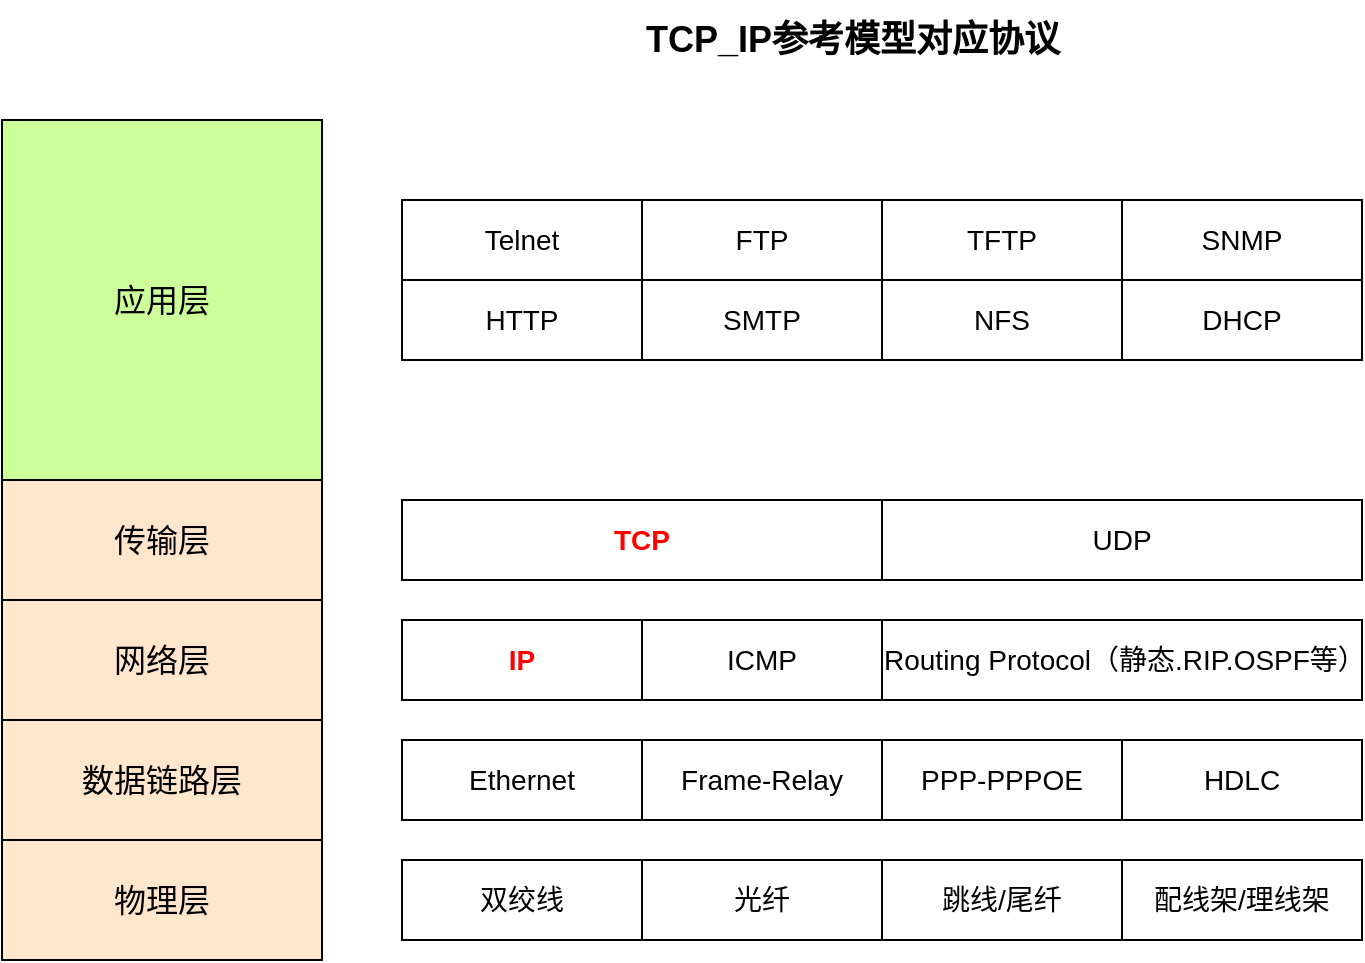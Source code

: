 <mxfile>
    <diagram id="KnxmgnudgqGiJWSHdmvA" name="Page-1">
        <mxGraphModel dx="1174" dy="906" grid="1" gridSize="10" guides="1" tooltips="1" connect="1" arrows="1" fold="1" page="1" pageScale="1" pageWidth="1200" pageHeight="1920" math="0" shadow="0">
            <root>
                <mxCell id="0"/>
                <mxCell id="1" parent="0"/>
                <mxCell id="19" value="应用层" style="rounded=0;whiteSpace=wrap;html=1;fontSize=16;fillColor=#CCFF99;" parent="1" vertex="1">
                    <mxGeometry x="360" y="200" width="160" height="180" as="geometry"/>
                </mxCell>
                <mxCell id="22" value="传输层" style="rounded=0;whiteSpace=wrap;html=1;fontSize=16;fillColor=#FFE6CC;" parent="1" vertex="1">
                    <mxGeometry x="360" y="380" width="160" height="60" as="geometry"/>
                </mxCell>
                <mxCell id="23" value="网络层" style="rounded=0;whiteSpace=wrap;html=1;fontSize=16;fillColor=#FFE6CC;" parent="1" vertex="1">
                    <mxGeometry x="360" y="440" width="160" height="60" as="geometry"/>
                </mxCell>
                <mxCell id="24" value="数据链路层" style="rounded=0;whiteSpace=wrap;html=1;fontSize=16;fillColor=#FFE6CC;" parent="1" vertex="1">
                    <mxGeometry x="360" y="500" width="160" height="60" as="geometry"/>
                </mxCell>
                <mxCell id="25" value="物理层" style="rounded=0;whiteSpace=wrap;html=1;fontSize=16;fillColor=#FFE6CC;" parent="1" vertex="1">
                    <mxGeometry x="360" y="560" width="160" height="60" as="geometry"/>
                </mxCell>
                <mxCell id="39" value="&lt;span style=&quot;font-size: 18px;&quot;&gt;&lt;b&gt;TCP_IP参考模型对应协议&lt;/b&gt;&lt;/span&gt;" style="text;html=1;align=center;verticalAlign=middle;resizable=0;points=[];autosize=1;strokeColor=none;fillColor=none;" parent="1" vertex="1">
                    <mxGeometry x="670" y="140" width="230" height="40" as="geometry"/>
                </mxCell>
                <mxCell id="65" value="Telnet" style="rounded=0;whiteSpace=wrap;html=1;fontSize=14;" vertex="1" parent="1">
                    <mxGeometry x="560" y="240" width="120" height="40" as="geometry"/>
                </mxCell>
                <mxCell id="66" value="FTP" style="rounded=0;whiteSpace=wrap;html=1;fontSize=14;" vertex="1" parent="1">
                    <mxGeometry x="680" y="240" width="120" height="40" as="geometry"/>
                </mxCell>
                <mxCell id="67" value="HTTP" style="rounded=0;whiteSpace=wrap;html=1;fontSize=14;" vertex="1" parent="1">
                    <mxGeometry x="560" y="280" width="120" height="40" as="geometry"/>
                </mxCell>
                <mxCell id="68" value="SMTP" style="rounded=0;whiteSpace=wrap;html=1;fontSize=14;" vertex="1" parent="1">
                    <mxGeometry x="680" y="280" width="120" height="40" as="geometry"/>
                </mxCell>
                <mxCell id="69" value="TFTP" style="rounded=0;whiteSpace=wrap;html=1;fontSize=14;" vertex="1" parent="1">
                    <mxGeometry x="800" y="240" width="120" height="40" as="geometry"/>
                </mxCell>
                <mxCell id="70" value="SNMP" style="rounded=0;whiteSpace=wrap;html=1;fontSize=14;" vertex="1" parent="1">
                    <mxGeometry x="920" y="240" width="120" height="40" as="geometry"/>
                </mxCell>
                <mxCell id="71" value="NFS" style="rounded=0;whiteSpace=wrap;html=1;fontSize=14;" vertex="1" parent="1">
                    <mxGeometry x="800" y="280" width="120" height="40" as="geometry"/>
                </mxCell>
                <mxCell id="72" value="DHCP" style="rounded=0;whiteSpace=wrap;html=1;fontSize=14;" vertex="1" parent="1">
                    <mxGeometry x="920" y="280" width="120" height="40" as="geometry"/>
                </mxCell>
                <mxCell id="73" value="TCP" style="rounded=0;whiteSpace=wrap;html=1;fontSize=14;fontColor=#FF0000;fontStyle=1" vertex="1" parent="1">
                    <mxGeometry x="560" y="390" width="240" height="40" as="geometry"/>
                </mxCell>
                <mxCell id="74" value="UDP" style="rounded=0;whiteSpace=wrap;html=1;fontSize=14;" vertex="1" parent="1">
                    <mxGeometry x="800" y="390" width="240" height="40" as="geometry"/>
                </mxCell>
                <mxCell id="77" value="IP" style="rounded=0;whiteSpace=wrap;html=1;fontSize=14;fontColor=#FF0000;fontStyle=1" vertex="1" parent="1">
                    <mxGeometry x="560" y="450" width="120" height="40" as="geometry"/>
                </mxCell>
                <mxCell id="78" value="ICMP" style="rounded=0;whiteSpace=wrap;html=1;fontSize=14;" vertex="1" parent="1">
                    <mxGeometry x="680" y="450" width="120" height="40" as="geometry"/>
                </mxCell>
                <mxCell id="81" value="Routing Protocol（静态.RIP.OSPF等）" style="rounded=0;whiteSpace=wrap;html=1;fontSize=14;" vertex="1" parent="1">
                    <mxGeometry x="800" y="450" width="240" height="40" as="geometry"/>
                </mxCell>
                <mxCell id="85" value="Ethernet" style="rounded=0;whiteSpace=wrap;html=1;fontSize=14;" vertex="1" parent="1">
                    <mxGeometry x="560" y="510" width="120" height="40" as="geometry"/>
                </mxCell>
                <mxCell id="86" value="Frame-Relay" style="rounded=0;whiteSpace=wrap;html=1;fontSize=14;" vertex="1" parent="1">
                    <mxGeometry x="680" y="510" width="120" height="40" as="geometry"/>
                </mxCell>
                <mxCell id="87" value="PPP-PPPOE" style="rounded=0;whiteSpace=wrap;html=1;fontSize=14;" vertex="1" parent="1">
                    <mxGeometry x="800" y="510" width="120" height="40" as="geometry"/>
                </mxCell>
                <mxCell id="88" value="HDLC" style="rounded=0;whiteSpace=wrap;html=1;fontSize=14;" vertex="1" parent="1">
                    <mxGeometry x="920" y="510" width="120" height="40" as="geometry"/>
                </mxCell>
                <mxCell id="89" value="双绞线" style="rounded=0;whiteSpace=wrap;html=1;fontSize=14;" vertex="1" parent="1">
                    <mxGeometry x="560" y="570" width="120" height="40" as="geometry"/>
                </mxCell>
                <mxCell id="90" value="光纤" style="rounded=0;whiteSpace=wrap;html=1;fontSize=14;" vertex="1" parent="1">
                    <mxGeometry x="680" y="570" width="120" height="40" as="geometry"/>
                </mxCell>
                <mxCell id="91" value="跳线/尾纤" style="rounded=0;whiteSpace=wrap;html=1;fontSize=14;" vertex="1" parent="1">
                    <mxGeometry x="800" y="570" width="120" height="40" as="geometry"/>
                </mxCell>
                <mxCell id="92" value="配线架/理线架" style="rounded=0;whiteSpace=wrap;html=1;fontSize=14;" vertex="1" parent="1">
                    <mxGeometry x="920" y="570" width="120" height="40" as="geometry"/>
                </mxCell>
            </root>
        </mxGraphModel>
    </diagram>
</mxfile>